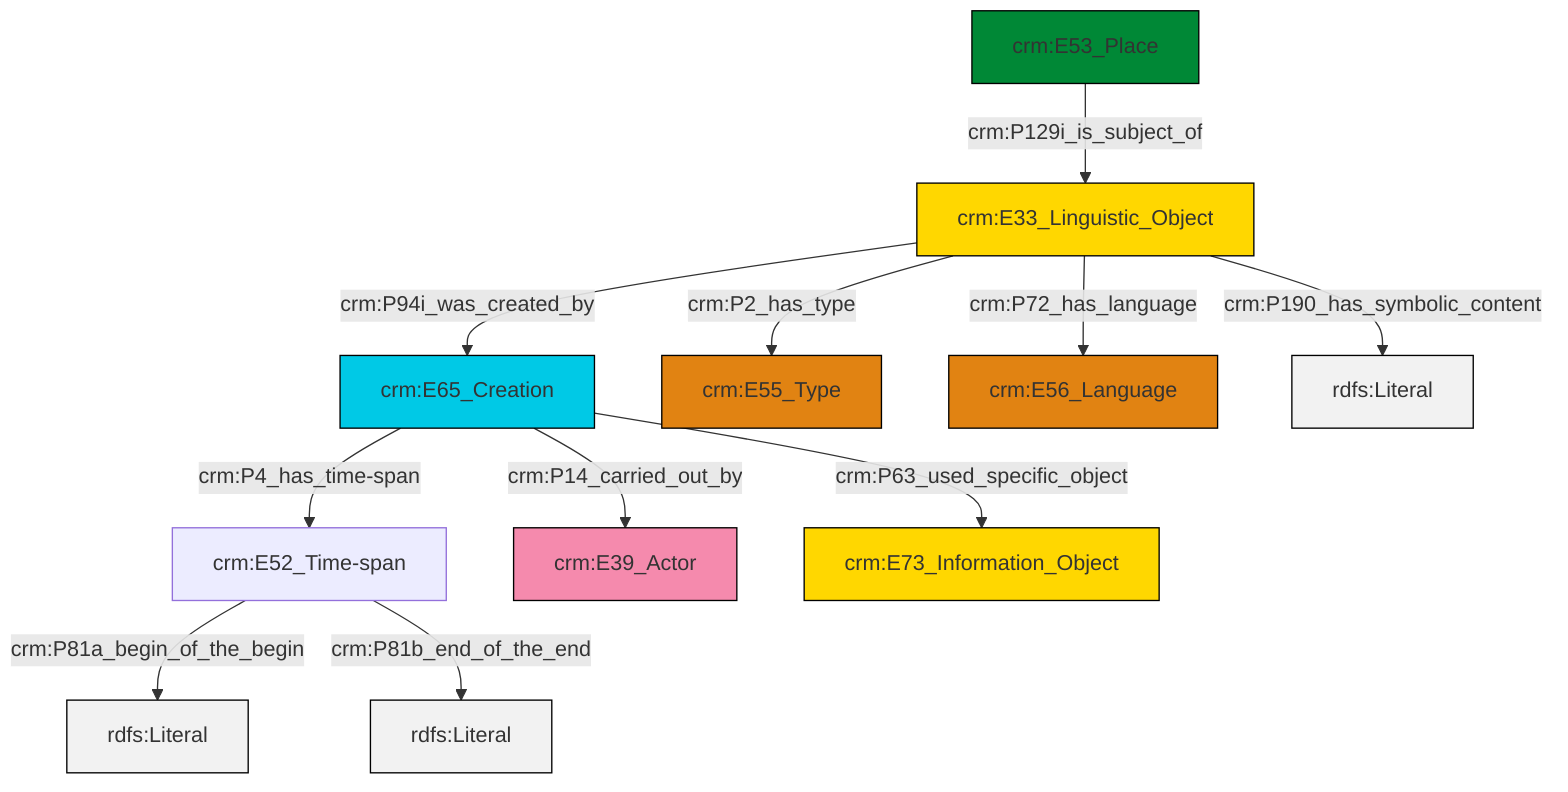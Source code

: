 graph TD
classDef Literal fill:#f2f2f2,stroke:#000000;
classDef CRM_Entity fill:#FFFFFF,stroke:#000000;
classDef Temporal_Entity fill:#00C9E6, stroke:#000000;
classDef Type fill:#E18312, stroke:#000000;
classDef Time-Span fill:#2C9C91, stroke:#000000;
classDef Appellation fill:#FFEB7F, stroke:#000000;
classDef Place fill:#008836, stroke:#000000;
classDef Persistent_Item fill:#B266B2, stroke:#000000;
classDef Conceptual_Object fill:#FFD700, stroke:#000000;
classDef Physical_Thing fill:#D2B48C, stroke:#000000;
classDef Actor fill:#f58aad, stroke:#000000;
classDef PC_Classes fill:#4ce600, stroke:#000000;
classDef Multi fill:#cccccc,stroke:#000000;

2["crm:E65_Creation"]:::Temporal_Entity -->|crm:P4_has_time-span| 3["crm:E52_Time-span"]:::Default
0["crm:E33_Linguistic_Object"]:::Conceptual_Object -->|crm:P2_has_type| 4["crm:E55_Type"]:::Type
0["crm:E33_Linguistic_Object"]:::Conceptual_Object -->|crm:P190_has_symbolic_content| 10[rdfs:Literal]:::Literal
0["crm:E33_Linguistic_Object"]:::Conceptual_Object -->|crm:P72_has_language| 7["crm:E56_Language"]:::Type
11["crm:E53_Place"]:::Place -->|crm:P129i_is_subject_of| 0["crm:E33_Linguistic_Object"]:::Conceptual_Object
2["crm:E65_Creation"]:::Temporal_Entity -->|crm:P14_carried_out_by| 5["crm:E39_Actor"]:::Actor
2["crm:E65_Creation"]:::Temporal_Entity -->|crm:P63_used_specific_object| 12["crm:E73_Information_Object"]:::Conceptual_Object
3["crm:E52_Time-span"]:::Default -->|crm:P81a_begin_of_the_begin| 13[rdfs:Literal]:::Literal
0["crm:E33_Linguistic_Object"]:::Conceptual_Object -->|crm:P94i_was_created_by| 2["crm:E65_Creation"]:::Temporal_Entity
3["crm:E52_Time-span"]:::Default -->|crm:P81b_end_of_the_end| 17[rdfs:Literal]:::Literal
